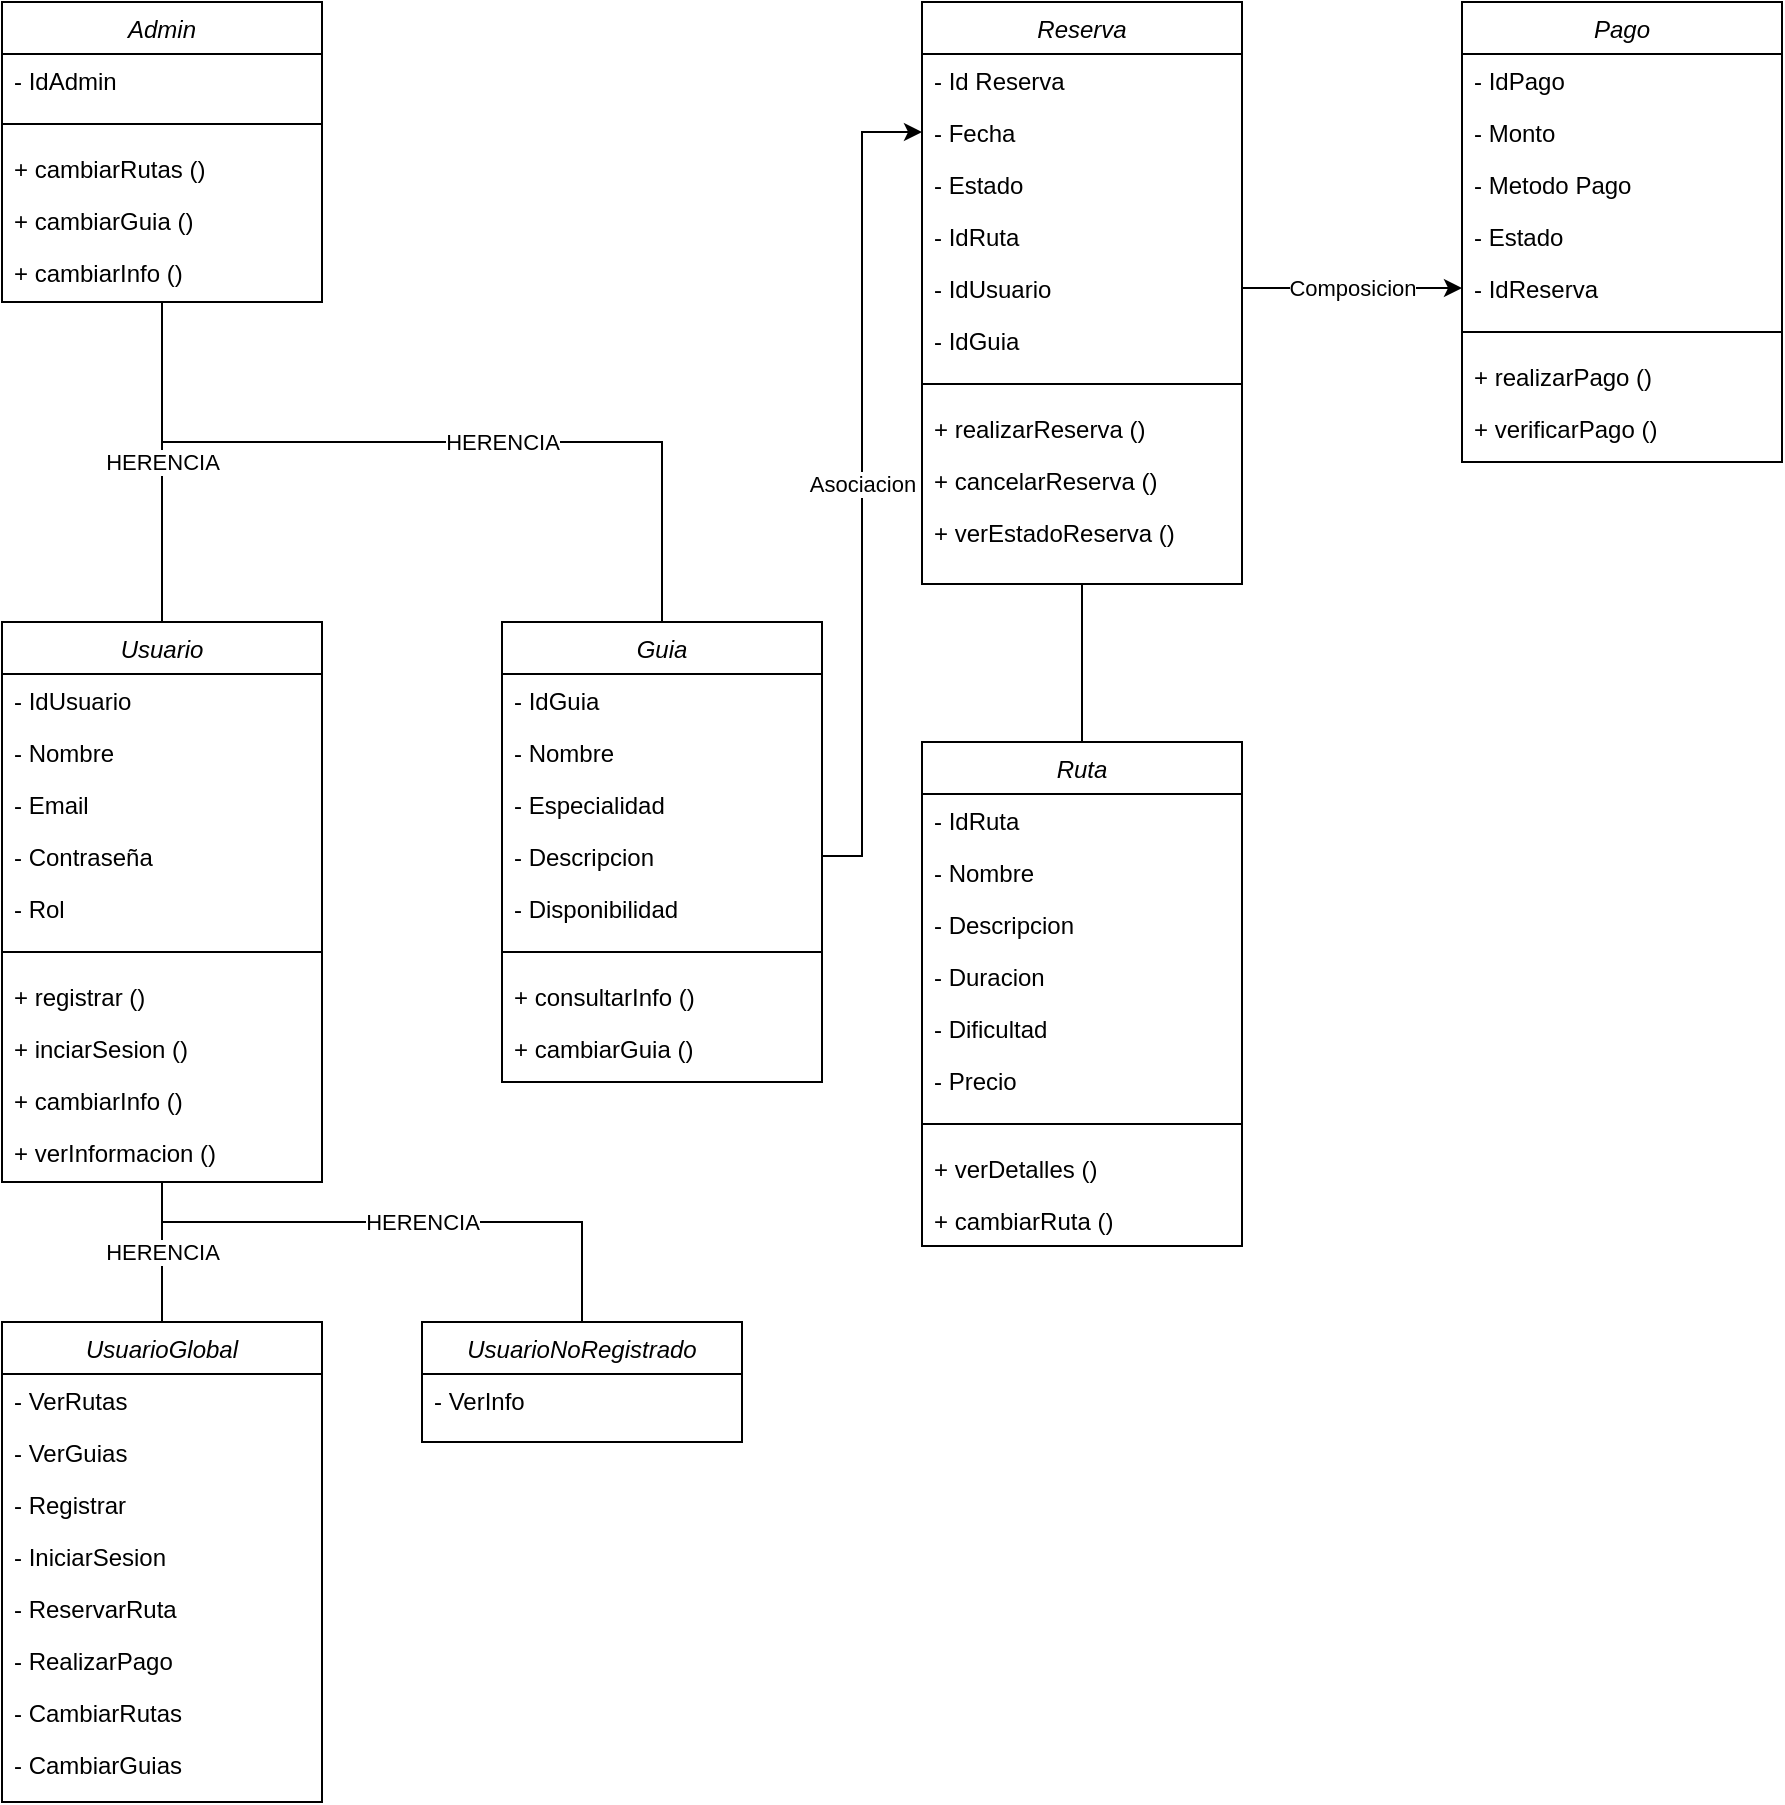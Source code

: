 <mxfile version="26.1.0">
  <diagram id="C5RBs43oDa-KdzZeNtuy" name="Page-1">
    <mxGraphModel dx="1000" dy="530" grid="1" gridSize="10" guides="1" tooltips="1" connect="1" arrows="1" fold="1" page="1" pageScale="1" pageWidth="1654" pageHeight="1169" background="light-dark(#FFFFFF,#000000)" math="0" shadow="0">
      <root>
        <mxCell id="WIyWlLk6GJQsqaUBKTNV-0" />
        <mxCell id="WIyWlLk6GJQsqaUBKTNV-1" parent="WIyWlLk6GJQsqaUBKTNV-0" />
        <mxCell id="zkfFHV4jXpPFQw0GAbJ--0" value="Usuario" style="swimlane;fontStyle=2;align=center;verticalAlign=top;childLayout=stackLayout;horizontal=1;startSize=26;horizontalStack=0;resizeParent=1;resizeLast=0;collapsible=1;marginBottom=0;rounded=0;shadow=0;strokeWidth=1;" parent="WIyWlLk6GJQsqaUBKTNV-1" vertex="1">
          <mxGeometry x="230" y="350" width="160" height="280" as="geometry">
            <mxRectangle x="230" y="140" width="160" height="26" as="alternateBounds" />
          </mxGeometry>
        </mxCell>
        <mxCell id="zkfFHV4jXpPFQw0GAbJ--1" value="- IdUsuario&#xa;" style="text;align=left;verticalAlign=top;spacingLeft=4;spacingRight=4;overflow=hidden;rotatable=0;points=[[0,0.5],[1,0.5]];portConstraint=eastwest;" parent="zkfFHV4jXpPFQw0GAbJ--0" vertex="1">
          <mxGeometry y="26" width="160" height="26" as="geometry" />
        </mxCell>
        <mxCell id="zkfFHV4jXpPFQw0GAbJ--2" value="- Nombre" style="text;align=left;verticalAlign=top;spacingLeft=4;spacingRight=4;overflow=hidden;rotatable=0;points=[[0,0.5],[1,0.5]];portConstraint=eastwest;rounded=0;shadow=0;html=0;" parent="zkfFHV4jXpPFQw0GAbJ--0" vertex="1">
          <mxGeometry y="52" width="160" height="26" as="geometry" />
        </mxCell>
        <mxCell id="zkfFHV4jXpPFQw0GAbJ--3" value="- Email" style="text;align=left;verticalAlign=top;spacingLeft=4;spacingRight=4;overflow=hidden;rotatable=0;points=[[0,0.5],[1,0.5]];portConstraint=eastwest;rounded=0;shadow=0;html=0;" parent="zkfFHV4jXpPFQw0GAbJ--0" vertex="1">
          <mxGeometry y="78" width="160" height="26" as="geometry" />
        </mxCell>
        <mxCell id="PvyIfSwr3Zg0St1Fx0HK-1" value="- Contraseña&#xa;&#xa;" style="text;align=left;verticalAlign=top;spacingLeft=4;spacingRight=4;overflow=hidden;rotatable=0;points=[[0,0.5],[1,0.5]];portConstraint=eastwest;rounded=0;shadow=0;html=0;" parent="zkfFHV4jXpPFQw0GAbJ--0" vertex="1">
          <mxGeometry y="104" width="160" height="26" as="geometry" />
        </mxCell>
        <mxCell id="PvyIfSwr3Zg0St1Fx0HK-3" value="- Rol&#xa;&#xa;&#xa;" style="text;align=left;verticalAlign=top;spacingLeft=4;spacingRight=4;overflow=hidden;rotatable=0;points=[[0,0.5],[1,0.5]];portConstraint=eastwest;rounded=0;shadow=0;html=0;" parent="zkfFHV4jXpPFQw0GAbJ--0" vertex="1">
          <mxGeometry y="130" width="160" height="26" as="geometry" />
        </mxCell>
        <mxCell id="zkfFHV4jXpPFQw0GAbJ--4" value="" style="line;html=1;strokeWidth=1;align=left;verticalAlign=middle;spacingTop=-1;spacingLeft=3;spacingRight=3;rotatable=0;labelPosition=right;points=[];portConstraint=eastwest;" parent="zkfFHV4jXpPFQw0GAbJ--0" vertex="1">
          <mxGeometry y="156" width="160" height="18" as="geometry" />
        </mxCell>
        <mxCell id="PvyIfSwr3Zg0St1Fx0HK-4" value="+ registrar ()" style="text;align=left;verticalAlign=top;spacingLeft=4;spacingRight=4;overflow=hidden;rotatable=0;points=[[0,0.5],[1,0.5]];portConstraint=eastwest;rounded=0;shadow=0;html=0;" parent="zkfFHV4jXpPFQw0GAbJ--0" vertex="1">
          <mxGeometry y="174" width="160" height="26" as="geometry" />
        </mxCell>
        <mxCell id="PvyIfSwr3Zg0St1Fx0HK-5" value="+ inciarSesion ()" style="text;align=left;verticalAlign=top;spacingLeft=4;spacingRight=4;overflow=hidden;rotatable=0;points=[[0,0.5],[1,0.5]];portConstraint=eastwest;rounded=0;shadow=0;html=0;" parent="zkfFHV4jXpPFQw0GAbJ--0" vertex="1">
          <mxGeometry y="200" width="160" height="26" as="geometry" />
        </mxCell>
        <mxCell id="PvyIfSwr3Zg0St1Fx0HK-7" value="+ cambiarInfo ()" style="text;align=left;verticalAlign=top;spacingLeft=4;spacingRight=4;overflow=hidden;rotatable=0;points=[[0,0.5],[1,0.5]];portConstraint=eastwest;rounded=0;shadow=0;html=0;" parent="zkfFHV4jXpPFQw0GAbJ--0" vertex="1">
          <mxGeometry y="226" width="160" height="26" as="geometry" />
        </mxCell>
        <mxCell id="PvyIfSwr3Zg0St1Fx0HK-8" value="+ verInformacion ()" style="text;align=left;verticalAlign=top;spacingLeft=4;spacingRight=4;overflow=hidden;rotatable=0;points=[[0,0.5],[1,0.5]];portConstraint=eastwest;rounded=0;shadow=0;html=0;" parent="zkfFHV4jXpPFQw0GAbJ--0" vertex="1">
          <mxGeometry y="252" width="160" height="26" as="geometry" />
        </mxCell>
        <mxCell id="PvyIfSwr3Zg0St1Fx0HK-9" value="Ruta&#xa;" style="swimlane;fontStyle=2;align=center;verticalAlign=top;childLayout=stackLayout;horizontal=1;startSize=26;horizontalStack=0;resizeParent=1;resizeLast=0;collapsible=1;marginBottom=0;rounded=0;shadow=0;strokeWidth=1;" parent="WIyWlLk6GJQsqaUBKTNV-1" vertex="1">
          <mxGeometry x="690" y="410" width="160" height="252" as="geometry">
            <mxRectangle x="230" y="140" width="160" height="26" as="alternateBounds" />
          </mxGeometry>
        </mxCell>
        <mxCell id="PvyIfSwr3Zg0St1Fx0HK-10" value="- IdRuta" style="text;align=left;verticalAlign=top;spacingLeft=4;spacingRight=4;overflow=hidden;rotatable=0;points=[[0,0.5],[1,0.5]];portConstraint=eastwest;" parent="PvyIfSwr3Zg0St1Fx0HK-9" vertex="1">
          <mxGeometry y="26" width="160" height="26" as="geometry" />
        </mxCell>
        <mxCell id="PvyIfSwr3Zg0St1Fx0HK-11" value="- Nombre" style="text;align=left;verticalAlign=top;spacingLeft=4;spacingRight=4;overflow=hidden;rotatable=0;points=[[0,0.5],[1,0.5]];portConstraint=eastwest;rounded=0;shadow=0;html=0;" parent="PvyIfSwr3Zg0St1Fx0HK-9" vertex="1">
          <mxGeometry y="52" width="160" height="26" as="geometry" />
        </mxCell>
        <mxCell id="PvyIfSwr3Zg0St1Fx0HK-12" value="- Descripcion" style="text;align=left;verticalAlign=top;spacingLeft=4;spacingRight=4;overflow=hidden;rotatable=0;points=[[0,0.5],[1,0.5]];portConstraint=eastwest;rounded=0;shadow=0;html=0;" parent="PvyIfSwr3Zg0St1Fx0HK-9" vertex="1">
          <mxGeometry y="78" width="160" height="26" as="geometry" />
        </mxCell>
        <mxCell id="PvyIfSwr3Zg0St1Fx0HK-13" value="- Duracion" style="text;align=left;verticalAlign=top;spacingLeft=4;spacingRight=4;overflow=hidden;rotatable=0;points=[[0,0.5],[1,0.5]];portConstraint=eastwest;rounded=0;shadow=0;html=0;" parent="PvyIfSwr3Zg0St1Fx0HK-9" vertex="1">
          <mxGeometry y="104" width="160" height="26" as="geometry" />
        </mxCell>
        <mxCell id="PvyIfSwr3Zg0St1Fx0HK-14" value="- Dificultad " style="text;align=left;verticalAlign=top;spacingLeft=4;spacingRight=4;overflow=hidden;rotatable=0;points=[[0,0.5],[1,0.5]];portConstraint=eastwest;rounded=0;shadow=0;html=0;" parent="PvyIfSwr3Zg0St1Fx0HK-9" vertex="1">
          <mxGeometry y="130" width="160" height="26" as="geometry" />
        </mxCell>
        <mxCell id="PvyIfSwr3Zg0St1Fx0HK-20" value="- Precio" style="text;align=left;verticalAlign=top;spacingLeft=4;spacingRight=4;overflow=hidden;rotatable=0;points=[[0,0.5],[1,0.5]];portConstraint=eastwest;rounded=0;shadow=0;html=0;" parent="PvyIfSwr3Zg0St1Fx0HK-9" vertex="1">
          <mxGeometry y="156" width="160" height="26" as="geometry" />
        </mxCell>
        <mxCell id="PvyIfSwr3Zg0St1Fx0HK-15" value="" style="line;html=1;strokeWidth=1;align=left;verticalAlign=middle;spacingTop=-1;spacingLeft=3;spacingRight=3;rotatable=0;labelPosition=right;points=[];portConstraint=eastwest;" parent="PvyIfSwr3Zg0St1Fx0HK-9" vertex="1">
          <mxGeometry y="182" width="160" height="18" as="geometry" />
        </mxCell>
        <mxCell id="PvyIfSwr3Zg0St1Fx0HK-17" value="+ verDetalles ()" style="text;align=left;verticalAlign=top;spacingLeft=4;spacingRight=4;overflow=hidden;rotatable=0;points=[[0,0.5],[1,0.5]];portConstraint=eastwest;rounded=0;shadow=0;html=0;" parent="PvyIfSwr3Zg0St1Fx0HK-9" vertex="1">
          <mxGeometry y="200" width="160" height="26" as="geometry" />
        </mxCell>
        <mxCell id="PvyIfSwr3Zg0St1Fx0HK-18" value="+ cambiarRuta ()" style="text;align=left;verticalAlign=top;spacingLeft=4;spacingRight=4;overflow=hidden;rotatable=0;points=[[0,0.5],[1,0.5]];portConstraint=eastwest;rounded=0;shadow=0;html=0;" parent="PvyIfSwr3Zg0St1Fx0HK-9" vertex="1">
          <mxGeometry y="226" width="160" height="26" as="geometry" />
        </mxCell>
        <mxCell id="PvyIfSwr3Zg0St1Fx0HK-21" value="Guia" style="swimlane;fontStyle=2;align=center;verticalAlign=top;childLayout=stackLayout;horizontal=1;startSize=26;horizontalStack=0;resizeParent=1;resizeLast=0;collapsible=1;marginBottom=0;rounded=0;shadow=0;strokeWidth=1;" parent="WIyWlLk6GJQsqaUBKTNV-1" vertex="1">
          <mxGeometry x="480" y="350" width="160" height="230" as="geometry">
            <mxRectangle x="230" y="140" width="160" height="26" as="alternateBounds" />
          </mxGeometry>
        </mxCell>
        <mxCell id="PvyIfSwr3Zg0St1Fx0HK-22" value="- IdGuia" style="text;align=left;verticalAlign=top;spacingLeft=4;spacingRight=4;overflow=hidden;rotatable=0;points=[[0,0.5],[1,0.5]];portConstraint=eastwest;" parent="PvyIfSwr3Zg0St1Fx0HK-21" vertex="1">
          <mxGeometry y="26" width="160" height="26" as="geometry" />
        </mxCell>
        <mxCell id="PvyIfSwr3Zg0St1Fx0HK-23" value="- Nombre" style="text;align=left;verticalAlign=top;spacingLeft=4;spacingRight=4;overflow=hidden;rotatable=0;points=[[0,0.5],[1,0.5]];portConstraint=eastwest;rounded=0;shadow=0;html=0;" parent="PvyIfSwr3Zg0St1Fx0HK-21" vertex="1">
          <mxGeometry y="52" width="160" height="26" as="geometry" />
        </mxCell>
        <mxCell id="PvyIfSwr3Zg0St1Fx0HK-24" value="- Especialidad" style="text;align=left;verticalAlign=top;spacingLeft=4;spacingRight=4;overflow=hidden;rotatable=0;points=[[0,0.5],[1,0.5]];portConstraint=eastwest;rounded=0;shadow=0;html=0;" parent="PvyIfSwr3Zg0St1Fx0HK-21" vertex="1">
          <mxGeometry y="78" width="160" height="26" as="geometry" />
        </mxCell>
        <mxCell id="PvyIfSwr3Zg0St1Fx0HK-25" value="- Descripcion" style="text;align=left;verticalAlign=top;spacingLeft=4;spacingRight=4;overflow=hidden;rotatable=0;points=[[0,0.5],[1,0.5]];portConstraint=eastwest;rounded=0;shadow=0;html=0;" parent="PvyIfSwr3Zg0St1Fx0HK-21" vertex="1">
          <mxGeometry y="104" width="160" height="26" as="geometry" />
        </mxCell>
        <mxCell id="PvyIfSwr3Zg0St1Fx0HK-26" value="- Disponibilidad" style="text;align=left;verticalAlign=top;spacingLeft=4;spacingRight=4;overflow=hidden;rotatable=0;points=[[0,0.5],[1,0.5]];portConstraint=eastwest;rounded=0;shadow=0;html=0;" parent="PvyIfSwr3Zg0St1Fx0HK-21" vertex="1">
          <mxGeometry y="130" width="160" height="26" as="geometry" />
        </mxCell>
        <mxCell id="PvyIfSwr3Zg0St1Fx0HK-27" value="" style="line;html=1;strokeWidth=1;align=left;verticalAlign=middle;spacingTop=-1;spacingLeft=3;spacingRight=3;rotatable=0;labelPosition=right;points=[];portConstraint=eastwest;" parent="PvyIfSwr3Zg0St1Fx0HK-21" vertex="1">
          <mxGeometry y="156" width="160" height="18" as="geometry" />
        </mxCell>
        <mxCell id="PvyIfSwr3Zg0St1Fx0HK-28" value="+ consultarInfo ()" style="text;align=left;verticalAlign=top;spacingLeft=4;spacingRight=4;overflow=hidden;rotatable=0;points=[[0,0.5],[1,0.5]];portConstraint=eastwest;rounded=0;shadow=0;html=0;" parent="PvyIfSwr3Zg0St1Fx0HK-21" vertex="1">
          <mxGeometry y="174" width="160" height="26" as="geometry" />
        </mxCell>
        <mxCell id="PvyIfSwr3Zg0St1Fx0HK-29" value="+ cambiarGuia ()" style="text;align=left;verticalAlign=top;spacingLeft=4;spacingRight=4;overflow=hidden;rotatable=0;points=[[0,0.5],[1,0.5]];portConstraint=eastwest;rounded=0;shadow=0;html=0;" parent="PvyIfSwr3Zg0St1Fx0HK-21" vertex="1">
          <mxGeometry y="200" width="160" height="26" as="geometry" />
        </mxCell>
        <mxCell id="PvyIfSwr3Zg0St1Fx0HK-43" value="Reserva" style="swimlane;fontStyle=2;align=center;verticalAlign=top;childLayout=stackLayout;horizontal=1;startSize=26;horizontalStack=0;resizeParent=1;resizeLast=0;collapsible=1;marginBottom=0;rounded=0;shadow=0;strokeWidth=1;" parent="WIyWlLk6GJQsqaUBKTNV-1" vertex="1">
          <mxGeometry x="690" y="40" width="160" height="291" as="geometry">
            <mxRectangle x="230" y="140" width="160" height="26" as="alternateBounds" />
          </mxGeometry>
        </mxCell>
        <mxCell id="PvyIfSwr3Zg0St1Fx0HK-44" value="- Id Reserva" style="text;align=left;verticalAlign=top;spacingLeft=4;spacingRight=4;overflow=hidden;rotatable=0;points=[[0,0.5],[1,0.5]];portConstraint=eastwest;" parent="PvyIfSwr3Zg0St1Fx0HK-43" vertex="1">
          <mxGeometry y="26" width="160" height="26" as="geometry" />
        </mxCell>
        <mxCell id="PvyIfSwr3Zg0St1Fx0HK-45" value="- Fecha" style="text;align=left;verticalAlign=top;spacingLeft=4;spacingRight=4;overflow=hidden;rotatable=0;points=[[0,0.5],[1,0.5]];portConstraint=eastwest;rounded=0;shadow=0;html=0;" parent="PvyIfSwr3Zg0St1Fx0HK-43" vertex="1">
          <mxGeometry y="52" width="160" height="26" as="geometry" />
        </mxCell>
        <mxCell id="PvyIfSwr3Zg0St1Fx0HK-46" value="- Estado" style="text;align=left;verticalAlign=top;spacingLeft=4;spacingRight=4;overflow=hidden;rotatable=0;points=[[0,0.5],[1,0.5]];portConstraint=eastwest;rounded=0;shadow=0;html=0;" parent="PvyIfSwr3Zg0St1Fx0HK-43" vertex="1">
          <mxGeometry y="78" width="160" height="26" as="geometry" />
        </mxCell>
        <mxCell id="PvyIfSwr3Zg0St1Fx0HK-48" value="- IdRuta" style="text;align=left;verticalAlign=top;spacingLeft=4;spacingRight=4;overflow=hidden;rotatable=0;points=[[0,0.5],[1,0.5]];portConstraint=eastwest;rounded=0;shadow=0;html=0;" parent="PvyIfSwr3Zg0St1Fx0HK-43" vertex="1">
          <mxGeometry y="104" width="160" height="26" as="geometry" />
        </mxCell>
        <mxCell id="PvyIfSwr3Zg0St1Fx0HK-47" value="- IdUsuario" style="text;align=left;verticalAlign=top;spacingLeft=4;spacingRight=4;overflow=hidden;rotatable=0;points=[[0,0.5],[1,0.5]];portConstraint=eastwest;rounded=0;shadow=0;html=0;" parent="PvyIfSwr3Zg0St1Fx0HK-43" vertex="1">
          <mxGeometry y="130" width="160" height="26" as="geometry" />
        </mxCell>
        <mxCell id="PvyIfSwr3Zg0St1Fx0HK-49" value="- IdGuia" style="text;align=left;verticalAlign=top;spacingLeft=4;spacingRight=4;overflow=hidden;rotatable=0;points=[[0,0.5],[1,0.5]];portConstraint=eastwest;rounded=0;shadow=0;html=0;" parent="PvyIfSwr3Zg0St1Fx0HK-43" vertex="1">
          <mxGeometry y="156" width="160" height="26" as="geometry" />
        </mxCell>
        <mxCell id="PvyIfSwr3Zg0St1Fx0HK-50" value="" style="line;html=1;strokeWidth=1;align=left;verticalAlign=middle;spacingTop=-1;spacingLeft=3;spacingRight=3;rotatable=0;labelPosition=right;points=[];portConstraint=eastwest;" parent="PvyIfSwr3Zg0St1Fx0HK-43" vertex="1">
          <mxGeometry y="182" width="160" height="18" as="geometry" />
        </mxCell>
        <mxCell id="PvyIfSwr3Zg0St1Fx0HK-51" value="+ realizarReserva ()" style="text;align=left;verticalAlign=top;spacingLeft=4;spacingRight=4;overflow=hidden;rotatable=0;points=[[0,0.5],[1,0.5]];portConstraint=eastwest;rounded=0;shadow=0;html=0;" parent="PvyIfSwr3Zg0St1Fx0HK-43" vertex="1">
          <mxGeometry y="200" width="160" height="26" as="geometry" />
        </mxCell>
        <mxCell id="PvyIfSwr3Zg0St1Fx0HK-52" value="+ cancelarReserva ()" style="text;align=left;verticalAlign=top;spacingLeft=4;spacingRight=4;overflow=hidden;rotatable=0;points=[[0,0.5],[1,0.5]];portConstraint=eastwest;rounded=0;shadow=0;html=0;" parent="PvyIfSwr3Zg0St1Fx0HK-43" vertex="1">
          <mxGeometry y="226" width="160" height="26" as="geometry" />
        </mxCell>
        <mxCell id="PvyIfSwr3Zg0St1Fx0HK-53" value="+ verEstadoReserva ()" style="text;align=left;verticalAlign=top;spacingLeft=4;spacingRight=4;overflow=hidden;rotatable=0;points=[[0,0.5],[1,0.5]];portConstraint=eastwest;rounded=0;shadow=0;html=0;" parent="PvyIfSwr3Zg0St1Fx0HK-43" vertex="1">
          <mxGeometry y="252" width="160" height="26" as="geometry" />
        </mxCell>
        <mxCell id="PvyIfSwr3Zg0St1Fx0HK-54" value="Pago" style="swimlane;fontStyle=2;align=center;verticalAlign=top;childLayout=stackLayout;horizontal=1;startSize=26;horizontalStack=0;resizeParent=1;resizeLast=0;collapsible=1;marginBottom=0;rounded=0;shadow=0;strokeWidth=1;" parent="WIyWlLk6GJQsqaUBKTNV-1" vertex="1">
          <mxGeometry x="960" y="40" width="160" height="230" as="geometry">
            <mxRectangle x="230" y="140" width="160" height="26" as="alternateBounds" />
          </mxGeometry>
        </mxCell>
        <mxCell id="PvyIfSwr3Zg0St1Fx0HK-55" value="- IdPago" style="text;align=left;verticalAlign=top;spacingLeft=4;spacingRight=4;overflow=hidden;rotatable=0;points=[[0,0.5],[1,0.5]];portConstraint=eastwest;" parent="PvyIfSwr3Zg0St1Fx0HK-54" vertex="1">
          <mxGeometry y="26" width="160" height="26" as="geometry" />
        </mxCell>
        <mxCell id="PvyIfSwr3Zg0St1Fx0HK-56" value="- Monto" style="text;align=left;verticalAlign=top;spacingLeft=4;spacingRight=4;overflow=hidden;rotatable=0;points=[[0,0.5],[1,0.5]];portConstraint=eastwest;rounded=0;shadow=0;html=0;" parent="PvyIfSwr3Zg0St1Fx0HK-54" vertex="1">
          <mxGeometry y="52" width="160" height="26" as="geometry" />
        </mxCell>
        <mxCell id="PvyIfSwr3Zg0St1Fx0HK-57" value="- Metodo Pago" style="text;align=left;verticalAlign=top;spacingLeft=4;spacingRight=4;overflow=hidden;rotatable=0;points=[[0,0.5],[1,0.5]];portConstraint=eastwest;rounded=0;shadow=0;html=0;" parent="PvyIfSwr3Zg0St1Fx0HK-54" vertex="1">
          <mxGeometry y="78" width="160" height="26" as="geometry" />
        </mxCell>
        <mxCell id="PvyIfSwr3Zg0St1Fx0HK-58" value="- Estado" style="text;align=left;verticalAlign=top;spacingLeft=4;spacingRight=4;overflow=hidden;rotatable=0;points=[[0,0.5],[1,0.5]];portConstraint=eastwest;rounded=0;shadow=0;html=0;" parent="PvyIfSwr3Zg0St1Fx0HK-54" vertex="1">
          <mxGeometry y="104" width="160" height="26" as="geometry" />
        </mxCell>
        <mxCell id="PvyIfSwr3Zg0St1Fx0HK-59" value="- IdReserva" style="text;align=left;verticalAlign=top;spacingLeft=4;spacingRight=4;overflow=hidden;rotatable=0;points=[[0,0.5],[1,0.5]];portConstraint=eastwest;rounded=0;shadow=0;html=0;" parent="PvyIfSwr3Zg0St1Fx0HK-54" vertex="1">
          <mxGeometry y="130" width="160" height="26" as="geometry" />
        </mxCell>
        <mxCell id="PvyIfSwr3Zg0St1Fx0HK-60" value="" style="line;html=1;strokeWidth=1;align=left;verticalAlign=middle;spacingTop=-1;spacingLeft=3;spacingRight=3;rotatable=0;labelPosition=right;points=[];portConstraint=eastwest;" parent="PvyIfSwr3Zg0St1Fx0HK-54" vertex="1">
          <mxGeometry y="156" width="160" height="18" as="geometry" />
        </mxCell>
        <mxCell id="PvyIfSwr3Zg0St1Fx0HK-61" value="+ realizarPago ()" style="text;align=left;verticalAlign=top;spacingLeft=4;spacingRight=4;overflow=hidden;rotatable=0;points=[[0,0.5],[1,0.5]];portConstraint=eastwest;rounded=0;shadow=0;html=0;" parent="PvyIfSwr3Zg0St1Fx0HK-54" vertex="1">
          <mxGeometry y="174" width="160" height="26" as="geometry" />
        </mxCell>
        <mxCell id="PvyIfSwr3Zg0St1Fx0HK-62" value="+ verificarPago ()" style="text;align=left;verticalAlign=top;spacingLeft=4;spacingRight=4;overflow=hidden;rotatable=0;points=[[0,0.5],[1,0.5]];portConstraint=eastwest;rounded=0;shadow=0;html=0;" parent="PvyIfSwr3Zg0St1Fx0HK-54" vertex="1">
          <mxGeometry y="200" width="160" height="26" as="geometry" />
        </mxCell>
        <mxCell id="PvyIfSwr3Zg0St1Fx0HK-63" value="UsuarioGlobal" style="swimlane;fontStyle=2;align=center;verticalAlign=top;childLayout=stackLayout;horizontal=1;startSize=26;horizontalStack=0;resizeParent=1;resizeLast=0;collapsible=1;marginBottom=0;rounded=0;shadow=0;strokeWidth=1;" parent="WIyWlLk6GJQsqaUBKTNV-1" vertex="1">
          <mxGeometry x="230" y="700" width="160" height="240" as="geometry">
            <mxRectangle x="230" y="140" width="160" height="26" as="alternateBounds" />
          </mxGeometry>
        </mxCell>
        <mxCell id="PvyIfSwr3Zg0St1Fx0HK-64" value="- VerRutas" style="text;align=left;verticalAlign=top;spacingLeft=4;spacingRight=4;overflow=hidden;rotatable=0;points=[[0,0.5],[1,0.5]];portConstraint=eastwest;" parent="PvyIfSwr3Zg0St1Fx0HK-63" vertex="1">
          <mxGeometry y="26" width="160" height="26" as="geometry" />
        </mxCell>
        <mxCell id="PvyIfSwr3Zg0St1Fx0HK-65" value="- VerGuias" style="text;align=left;verticalAlign=top;spacingLeft=4;spacingRight=4;overflow=hidden;rotatable=0;points=[[0,0.5],[1,0.5]];portConstraint=eastwest;rounded=0;shadow=0;html=0;" parent="PvyIfSwr3Zg0St1Fx0HK-63" vertex="1">
          <mxGeometry y="52" width="160" height="26" as="geometry" />
        </mxCell>
        <mxCell id="PvyIfSwr3Zg0St1Fx0HK-66" value="- Registrar" style="text;align=left;verticalAlign=top;spacingLeft=4;spacingRight=4;overflow=hidden;rotatable=0;points=[[0,0.5],[1,0.5]];portConstraint=eastwest;rounded=0;shadow=0;html=0;" parent="PvyIfSwr3Zg0St1Fx0HK-63" vertex="1">
          <mxGeometry y="78" width="160" height="26" as="geometry" />
        </mxCell>
        <mxCell id="PvyIfSwr3Zg0St1Fx0HK-67" value="- IniciarSesion" style="text;align=left;verticalAlign=top;spacingLeft=4;spacingRight=4;overflow=hidden;rotatable=0;points=[[0,0.5],[1,0.5]];portConstraint=eastwest;rounded=0;shadow=0;html=0;" parent="PvyIfSwr3Zg0St1Fx0HK-63" vertex="1">
          <mxGeometry y="104" width="160" height="26" as="geometry" />
        </mxCell>
        <mxCell id="PvyIfSwr3Zg0St1Fx0HK-68" value="- ReservarRuta" style="text;align=left;verticalAlign=top;spacingLeft=4;spacingRight=4;overflow=hidden;rotatable=0;points=[[0,0.5],[1,0.5]];portConstraint=eastwest;rounded=0;shadow=0;html=0;" parent="PvyIfSwr3Zg0St1Fx0HK-63" vertex="1">
          <mxGeometry y="130" width="160" height="26" as="geometry" />
        </mxCell>
        <mxCell id="PvyIfSwr3Zg0St1Fx0HK-69" value="- RealizarPago" style="text;align=left;verticalAlign=top;spacingLeft=4;spacingRight=4;overflow=hidden;rotatable=0;points=[[0,0.5],[1,0.5]];portConstraint=eastwest;rounded=0;shadow=0;html=0;" parent="PvyIfSwr3Zg0St1Fx0HK-63" vertex="1">
          <mxGeometry y="156" width="160" height="26" as="geometry" />
        </mxCell>
        <mxCell id="PvyIfSwr3Zg0St1Fx0HK-71" value="- CambiarRutas" style="text;align=left;verticalAlign=top;spacingLeft=4;spacingRight=4;overflow=hidden;rotatable=0;points=[[0,0.5],[1,0.5]];portConstraint=eastwest;rounded=0;shadow=0;html=0;" parent="PvyIfSwr3Zg0St1Fx0HK-63" vertex="1">
          <mxGeometry y="182" width="160" height="26" as="geometry" />
        </mxCell>
        <mxCell id="PvyIfSwr3Zg0St1Fx0HK-72" value="- CambiarGuias" style="text;align=left;verticalAlign=top;spacingLeft=4;spacingRight=4;overflow=hidden;rotatable=0;points=[[0,0.5],[1,0.5]];portConstraint=eastwest;rounded=0;shadow=0;html=0;" parent="PvyIfSwr3Zg0St1Fx0HK-63" vertex="1">
          <mxGeometry y="208" width="160" height="26" as="geometry" />
        </mxCell>
        <mxCell id="PvyIfSwr3Zg0St1Fx0HK-74" value="UsuarioNoRegistrado" style="swimlane;fontStyle=2;align=center;verticalAlign=top;childLayout=stackLayout;horizontal=1;startSize=26;horizontalStack=0;resizeParent=1;resizeLast=0;collapsible=1;marginBottom=0;rounded=0;shadow=0;strokeWidth=1;" parent="WIyWlLk6GJQsqaUBKTNV-1" vertex="1">
          <mxGeometry x="440" y="700" width="160" height="60" as="geometry">
            <mxRectangle x="230" y="140" width="160" height="26" as="alternateBounds" />
          </mxGeometry>
        </mxCell>
        <mxCell id="PvyIfSwr3Zg0St1Fx0HK-75" value="- VerInfo" style="text;align=left;verticalAlign=top;spacingLeft=4;spacingRight=4;overflow=hidden;rotatable=0;points=[[0,0.5],[1,0.5]];portConstraint=eastwest;" parent="PvyIfSwr3Zg0St1Fx0HK-74" vertex="1">
          <mxGeometry y="26" width="160" height="26" as="geometry" />
        </mxCell>
        <mxCell id="lanSVG-eeSX4AHp7umbX-2" value="HERENCIA" style="endArrow=none;html=1;rounded=0;entryX=0.5;entryY=1;entryDx=0;entryDy=0;exitX=0.5;exitY=0;exitDx=0;exitDy=0;" edge="1" parent="WIyWlLk6GJQsqaUBKTNV-1" source="PvyIfSwr3Zg0St1Fx0HK-63" target="zkfFHV4jXpPFQw0GAbJ--0">
          <mxGeometry width="50" height="50" relative="1" as="geometry">
            <mxPoint x="390" y="710" as="sourcePoint" />
            <mxPoint x="440" y="660" as="targetPoint" />
            <Array as="points" />
          </mxGeometry>
        </mxCell>
        <mxCell id="lanSVG-eeSX4AHp7umbX-3" value="HERENCIA" style="endArrow=none;html=1;rounded=0;exitX=0.5;exitY=0;exitDx=0;exitDy=0;" edge="1" parent="WIyWlLk6GJQsqaUBKTNV-1" source="PvyIfSwr3Zg0St1Fx0HK-74">
          <mxGeometry width="50" height="50" relative="1" as="geometry">
            <mxPoint x="390" y="710" as="sourcePoint" />
            <mxPoint x="310" y="650" as="targetPoint" />
            <Array as="points">
              <mxPoint x="520" y="650" />
            </Array>
          </mxGeometry>
        </mxCell>
        <mxCell id="lanSVG-eeSX4AHp7umbX-4" value="Admin" style="swimlane;fontStyle=2;align=center;verticalAlign=top;childLayout=stackLayout;horizontal=1;startSize=26;horizontalStack=0;resizeParent=1;resizeLast=0;collapsible=1;marginBottom=0;rounded=0;shadow=0;strokeWidth=1;" vertex="1" parent="WIyWlLk6GJQsqaUBKTNV-1">
          <mxGeometry x="230" y="40" width="160" height="150" as="geometry">
            <mxRectangle x="230" y="140" width="160" height="26" as="alternateBounds" />
          </mxGeometry>
        </mxCell>
        <mxCell id="lanSVG-eeSX4AHp7umbX-5" value="- IdAdmin" style="text;align=left;verticalAlign=top;spacingLeft=4;spacingRight=4;overflow=hidden;rotatable=0;points=[[0,0.5],[1,0.5]];portConstraint=eastwest;" vertex="1" parent="lanSVG-eeSX4AHp7umbX-4">
          <mxGeometry y="26" width="160" height="26" as="geometry" />
        </mxCell>
        <mxCell id="lanSVG-eeSX4AHp7umbX-10" value="" style="line;html=1;strokeWidth=1;align=left;verticalAlign=middle;spacingTop=-1;spacingLeft=3;spacingRight=3;rotatable=0;labelPosition=right;points=[];portConstraint=eastwest;" vertex="1" parent="lanSVG-eeSX4AHp7umbX-4">
          <mxGeometry y="52" width="160" height="18" as="geometry" />
        </mxCell>
        <mxCell id="lanSVG-eeSX4AHp7umbX-11" value="+ cambiarRutas ()" style="text;align=left;verticalAlign=top;spacingLeft=4;spacingRight=4;overflow=hidden;rotatable=0;points=[[0,0.5],[1,0.5]];portConstraint=eastwest;rounded=0;shadow=0;html=0;" vertex="1" parent="lanSVG-eeSX4AHp7umbX-4">
          <mxGeometry y="70" width="160" height="26" as="geometry" />
        </mxCell>
        <mxCell id="lanSVG-eeSX4AHp7umbX-12" value="+ cambiarGuia ()" style="text;align=left;verticalAlign=top;spacingLeft=4;spacingRight=4;overflow=hidden;rotatable=0;points=[[0,0.5],[1,0.5]];portConstraint=eastwest;rounded=0;shadow=0;html=0;" vertex="1" parent="lanSVG-eeSX4AHp7umbX-4">
          <mxGeometry y="96" width="160" height="26" as="geometry" />
        </mxCell>
        <mxCell id="lanSVG-eeSX4AHp7umbX-13" value="+ cambiarInfo ()" style="text;align=left;verticalAlign=top;spacingLeft=4;spacingRight=4;overflow=hidden;rotatable=0;points=[[0,0.5],[1,0.5]];portConstraint=eastwest;rounded=0;shadow=0;html=0;" vertex="1" parent="lanSVG-eeSX4AHp7umbX-4">
          <mxGeometry y="122" width="160" height="26" as="geometry" />
        </mxCell>
        <mxCell id="lanSVG-eeSX4AHp7umbX-14" value="HERENCIA" style="endArrow=none;html=1;rounded=0;entryX=0.5;entryY=1;entryDx=0;entryDy=0;exitX=0.5;exitY=0;exitDx=0;exitDy=0;" edge="1" parent="WIyWlLk6GJQsqaUBKTNV-1" source="zkfFHV4jXpPFQw0GAbJ--0" target="lanSVG-eeSX4AHp7umbX-4">
          <mxGeometry width="50" height="50" relative="1" as="geometry">
            <mxPoint x="285" y="290" as="sourcePoint" />
            <mxPoint x="335" y="240" as="targetPoint" />
          </mxGeometry>
        </mxCell>
        <mxCell id="lanSVG-eeSX4AHp7umbX-15" value="HERENCIA" style="endArrow=none;html=1;rounded=0;entryX=0.5;entryY=0;entryDx=0;entryDy=0;" edge="1" parent="WIyWlLk6GJQsqaUBKTNV-1" target="PvyIfSwr3Zg0St1Fx0HK-21">
          <mxGeometry width="50" height="50" relative="1" as="geometry">
            <mxPoint x="310" y="260" as="sourcePoint" />
            <mxPoint x="560" y="260" as="targetPoint" />
            <Array as="points">
              <mxPoint x="560" y="260" />
            </Array>
          </mxGeometry>
        </mxCell>
        <mxCell id="lanSVG-eeSX4AHp7umbX-18" value="Asociacion" style="edgeStyle=orthogonalEdgeStyle;rounded=0;orthogonalLoop=1;jettySize=auto;html=1;exitX=1;exitY=0.5;exitDx=0;exitDy=0;entryX=0;entryY=0.5;entryDx=0;entryDy=0;" edge="1" parent="WIyWlLk6GJQsqaUBKTNV-1" source="PvyIfSwr3Zg0St1Fx0HK-25" target="PvyIfSwr3Zg0St1Fx0HK-45">
          <mxGeometry relative="1" as="geometry">
            <mxPoint x="660" y="110" as="targetPoint" />
            <Array as="points">
              <mxPoint x="660" y="467" />
              <mxPoint x="660" y="105" />
            </Array>
          </mxGeometry>
        </mxCell>
        <mxCell id="lanSVG-eeSX4AHp7umbX-20" value="Composicion" style="edgeStyle=orthogonalEdgeStyle;rounded=0;orthogonalLoop=1;jettySize=auto;html=1;exitX=1;exitY=0.5;exitDx=0;exitDy=0;entryX=0;entryY=0.5;entryDx=0;entryDy=0;" edge="1" parent="WIyWlLk6GJQsqaUBKTNV-1" source="PvyIfSwr3Zg0St1Fx0HK-47" target="PvyIfSwr3Zg0St1Fx0HK-59">
          <mxGeometry relative="1" as="geometry" />
        </mxCell>
        <mxCell id="lanSVG-eeSX4AHp7umbX-21" value="" style="endArrow=none;html=1;rounded=0;entryX=0.5;entryY=1;entryDx=0;entryDy=0;exitX=0.5;exitY=0;exitDx=0;exitDy=0;" edge="1" parent="WIyWlLk6GJQsqaUBKTNV-1" source="PvyIfSwr3Zg0St1Fx0HK-9" target="PvyIfSwr3Zg0St1Fx0HK-43">
          <mxGeometry width="50" height="50" relative="1" as="geometry">
            <mxPoint x="720" y="600" as="sourcePoint" />
            <mxPoint x="770" y="550" as="targetPoint" />
          </mxGeometry>
        </mxCell>
      </root>
    </mxGraphModel>
  </diagram>
</mxfile>
